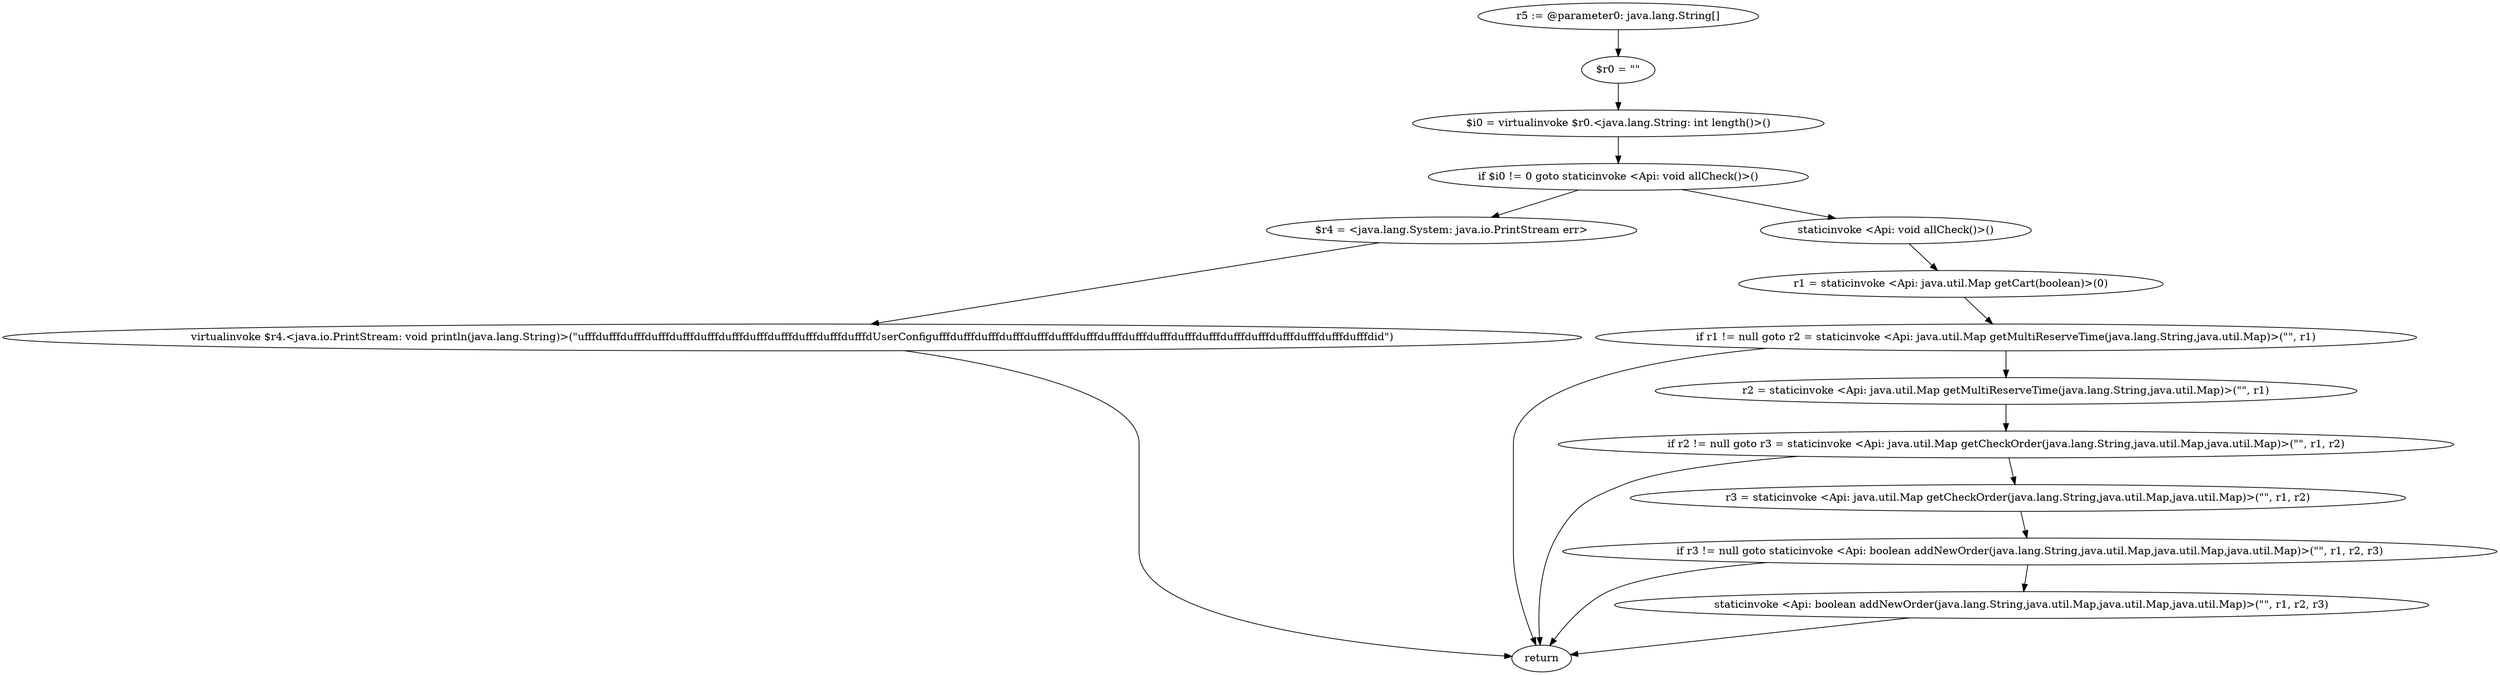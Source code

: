 digraph "unitGraph" {
    "r5 := @parameter0: java.lang.String[]"
    "$r0 = \"\""
    "$i0 = virtualinvoke $r0.<java.lang.String: int length()>()"
    "if $i0 != 0 goto staticinvoke <Api: void allCheck()>()"
    "$r4 = <java.lang.System: java.io.PrintStream err>"
    "virtualinvoke $r4.<java.io.PrintStream: void println(java.lang.String)>(\"\ufffd\ufffd\ufffd\ufffd\ufffd\ufffd\ufffd\ufffd\ufffd\ufffd\ufffd\ufffdUserConfig\ufffd\ufffd\ufffd\ufffd\ufffd\ufffd\ufffd\ufffd\ufffd\ufffd\ufffd\ufffd\ufffd\ufffd\ufffd\ufffd\ufffd\ufffdid\")"
    "return"
    "staticinvoke <Api: void allCheck()>()"
    "r1 = staticinvoke <Api: java.util.Map getCart(boolean)>(0)"
    "if r1 != null goto r2 = staticinvoke <Api: java.util.Map getMultiReserveTime(java.lang.String,java.util.Map)>(\"\", r1)"
    "r2 = staticinvoke <Api: java.util.Map getMultiReserveTime(java.lang.String,java.util.Map)>(\"\", r1)"
    "if r2 != null goto r3 = staticinvoke <Api: java.util.Map getCheckOrder(java.lang.String,java.util.Map,java.util.Map)>(\"\", r1, r2)"
    "r3 = staticinvoke <Api: java.util.Map getCheckOrder(java.lang.String,java.util.Map,java.util.Map)>(\"\", r1, r2)"
    "if r3 != null goto staticinvoke <Api: boolean addNewOrder(java.lang.String,java.util.Map,java.util.Map,java.util.Map)>(\"\", r1, r2, r3)"
    "staticinvoke <Api: boolean addNewOrder(java.lang.String,java.util.Map,java.util.Map,java.util.Map)>(\"\", r1, r2, r3)"
    "r5 := @parameter0: java.lang.String[]"->"$r0 = \"\"";
    "$r0 = \"\""->"$i0 = virtualinvoke $r0.<java.lang.String: int length()>()";
    "$i0 = virtualinvoke $r0.<java.lang.String: int length()>()"->"if $i0 != 0 goto staticinvoke <Api: void allCheck()>()";
    "if $i0 != 0 goto staticinvoke <Api: void allCheck()>()"->"$r4 = <java.lang.System: java.io.PrintStream err>";
    "if $i0 != 0 goto staticinvoke <Api: void allCheck()>()"->"staticinvoke <Api: void allCheck()>()";
    "$r4 = <java.lang.System: java.io.PrintStream err>"->"virtualinvoke $r4.<java.io.PrintStream: void println(java.lang.String)>(\"\ufffd\ufffd\ufffd\ufffd\ufffd\ufffd\ufffd\ufffd\ufffd\ufffd\ufffd\ufffdUserConfig\ufffd\ufffd\ufffd\ufffd\ufffd\ufffd\ufffd\ufffd\ufffd\ufffd\ufffd\ufffd\ufffd\ufffd\ufffd\ufffd\ufffd\ufffdid\")";
    "virtualinvoke $r4.<java.io.PrintStream: void println(java.lang.String)>(\"\ufffd\ufffd\ufffd\ufffd\ufffd\ufffd\ufffd\ufffd\ufffd\ufffd\ufffd\ufffdUserConfig\ufffd\ufffd\ufffd\ufffd\ufffd\ufffd\ufffd\ufffd\ufffd\ufffd\ufffd\ufffd\ufffd\ufffd\ufffd\ufffd\ufffd\ufffdid\")"->"return";
    "staticinvoke <Api: void allCheck()>()"->"r1 = staticinvoke <Api: java.util.Map getCart(boolean)>(0)";
    "r1 = staticinvoke <Api: java.util.Map getCart(boolean)>(0)"->"if r1 != null goto r2 = staticinvoke <Api: java.util.Map getMultiReserveTime(java.lang.String,java.util.Map)>(\"\", r1)";
    "if r1 != null goto r2 = staticinvoke <Api: java.util.Map getMultiReserveTime(java.lang.String,java.util.Map)>(\"\", r1)"->"return";
    "if r1 != null goto r2 = staticinvoke <Api: java.util.Map getMultiReserveTime(java.lang.String,java.util.Map)>(\"\", r1)"->"r2 = staticinvoke <Api: java.util.Map getMultiReserveTime(java.lang.String,java.util.Map)>(\"\", r1)";
    "r2 = staticinvoke <Api: java.util.Map getMultiReserveTime(java.lang.String,java.util.Map)>(\"\", r1)"->"if r2 != null goto r3 = staticinvoke <Api: java.util.Map getCheckOrder(java.lang.String,java.util.Map,java.util.Map)>(\"\", r1, r2)";
    "if r2 != null goto r3 = staticinvoke <Api: java.util.Map getCheckOrder(java.lang.String,java.util.Map,java.util.Map)>(\"\", r1, r2)"->"return";
    "if r2 != null goto r3 = staticinvoke <Api: java.util.Map getCheckOrder(java.lang.String,java.util.Map,java.util.Map)>(\"\", r1, r2)"->"r3 = staticinvoke <Api: java.util.Map getCheckOrder(java.lang.String,java.util.Map,java.util.Map)>(\"\", r1, r2)";
    "r3 = staticinvoke <Api: java.util.Map getCheckOrder(java.lang.String,java.util.Map,java.util.Map)>(\"\", r1, r2)"->"if r3 != null goto staticinvoke <Api: boolean addNewOrder(java.lang.String,java.util.Map,java.util.Map,java.util.Map)>(\"\", r1, r2, r3)";
    "if r3 != null goto staticinvoke <Api: boolean addNewOrder(java.lang.String,java.util.Map,java.util.Map,java.util.Map)>(\"\", r1, r2, r3)"->"return";
    "if r3 != null goto staticinvoke <Api: boolean addNewOrder(java.lang.String,java.util.Map,java.util.Map,java.util.Map)>(\"\", r1, r2, r3)"->"staticinvoke <Api: boolean addNewOrder(java.lang.String,java.util.Map,java.util.Map,java.util.Map)>(\"\", r1, r2, r3)";
    "staticinvoke <Api: boolean addNewOrder(java.lang.String,java.util.Map,java.util.Map,java.util.Map)>(\"\", r1, r2, r3)"->"return";
}
